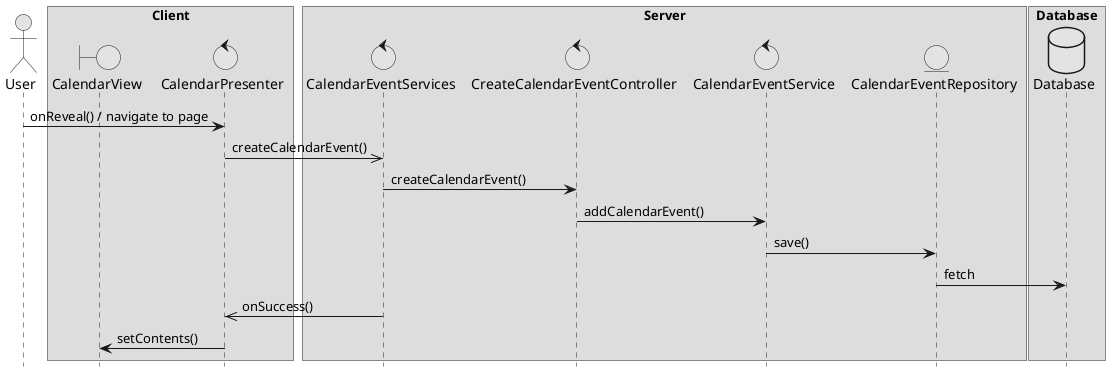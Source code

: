@startuml  design2

skinparam monochrome true
skinparam shadowing false
hide footbox

actor User
boundary CalendarView
control CalendarPresenter
control CalendarEventServices
control CreateCalendarEventController
control CalendarEventService
entity CalendarEventRepository
database Database 

box "Client"
participant CalendarView
participant CalendarPresenter 
end box

box "Server"
participant CalendarEventServices
participant CreateCalendarEventController
participant CalendarEventService
participant CalendarEventRepository
end box

box "Database"
participant Database
end box

User -> CalendarPresenter : onReveal() / navigate to page 
CalendarPresenter ->> CalendarEventServices : createCalendarEvent()
CalendarEventServices -> CreateCalendarEventController : createCalendarEvent()
CreateCalendarEventController -> CalendarEventService : addCalendarEvent()
CalendarEventService -> CalendarEventRepository : save()
CalendarEventRepository -> Database : fetch
CalendarEventServices ->> CalendarPresenter : onSuccess() 
CalendarPresenter -> CalendarView : setContents()

@enduml